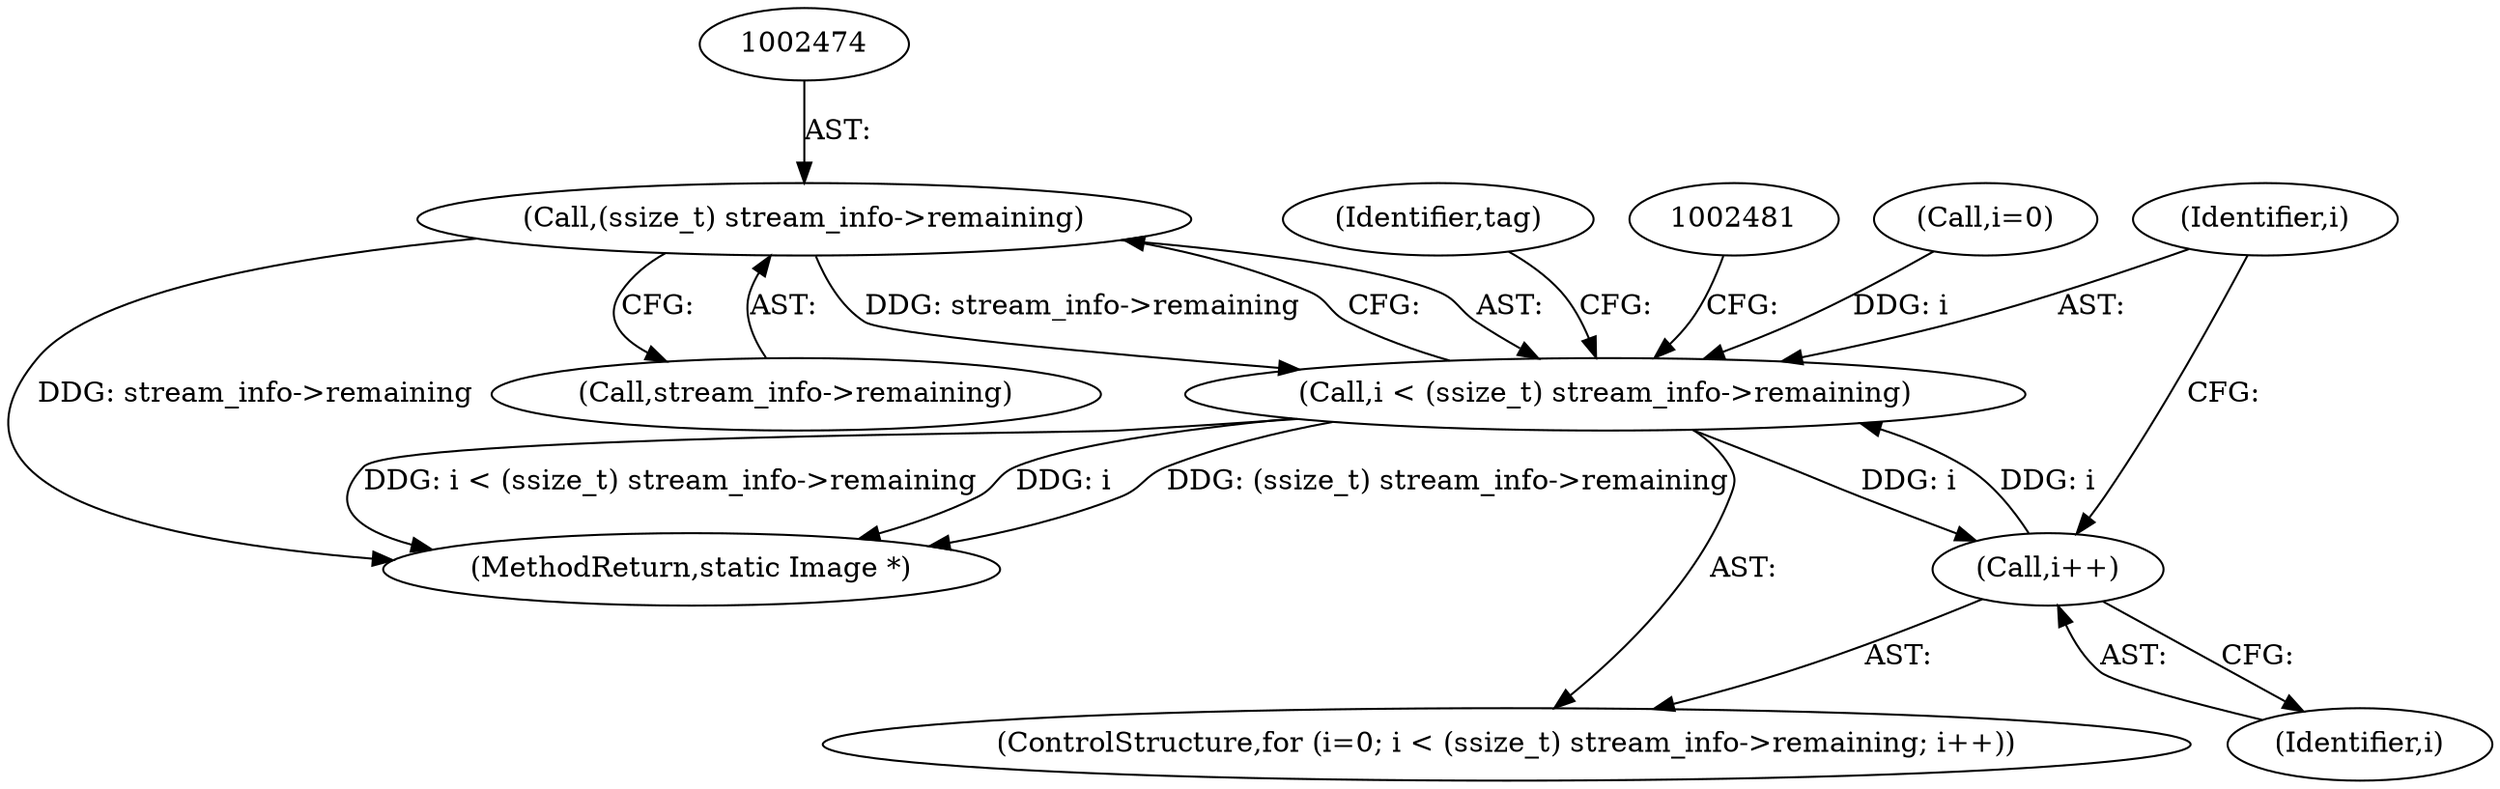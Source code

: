 digraph "0_ImageMagick_9f375e7080a2c1044cd546854d0548b4bfb429d0@pointer" {
"1002473" [label="(Call,(ssize_t) stream_info->remaining)"];
"1002471" [label="(Call,i < (ssize_t) stream_info->remaining)"];
"1002478" [label="(Call,i++)"];
"1002475" [label="(Call,stream_info->remaining)"];
"1002478" [label="(Call,i++)"];
"1002471" [label="(Call,i < (ssize_t) stream_info->remaining)"];
"1002472" [label="(Identifier,i)"];
"1002468" [label="(Call,i=0)"];
"1002473" [label="(Call,(ssize_t) stream_info->remaining)"];
"1002479" [label="(Identifier,i)"];
"1002467" [label="(ControlStructure,for (i=0; i < (ssize_t) stream_info->remaining; i++))"];
"1004016" [label="(MethodReturn,static Image *)"];
"1002485" [label="(Identifier,tag)"];
"1002473" -> "1002471"  [label="AST: "];
"1002473" -> "1002475"  [label="CFG: "];
"1002474" -> "1002473"  [label="AST: "];
"1002475" -> "1002473"  [label="AST: "];
"1002471" -> "1002473"  [label="CFG: "];
"1002473" -> "1004016"  [label="DDG: stream_info->remaining"];
"1002473" -> "1002471"  [label="DDG: stream_info->remaining"];
"1002471" -> "1002467"  [label="AST: "];
"1002472" -> "1002471"  [label="AST: "];
"1002481" -> "1002471"  [label="CFG: "];
"1002485" -> "1002471"  [label="CFG: "];
"1002471" -> "1004016"  [label="DDG: (ssize_t) stream_info->remaining"];
"1002471" -> "1004016"  [label="DDG: i < (ssize_t) stream_info->remaining"];
"1002471" -> "1004016"  [label="DDG: i"];
"1002478" -> "1002471"  [label="DDG: i"];
"1002468" -> "1002471"  [label="DDG: i"];
"1002471" -> "1002478"  [label="DDG: i"];
"1002478" -> "1002467"  [label="AST: "];
"1002478" -> "1002479"  [label="CFG: "];
"1002479" -> "1002478"  [label="AST: "];
"1002472" -> "1002478"  [label="CFG: "];
}
